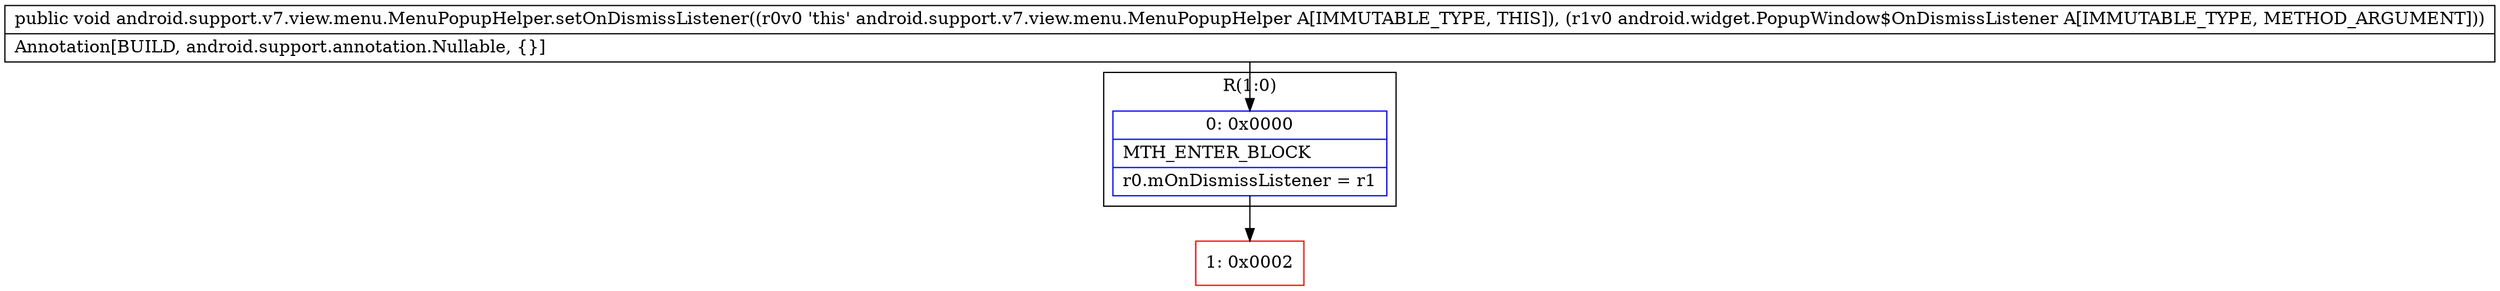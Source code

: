 digraph "CFG forandroid.support.v7.view.menu.MenuPopupHelper.setOnDismissListener(Landroid\/widget\/PopupWindow$OnDismissListener;)V" {
subgraph cluster_Region_777752271 {
label = "R(1:0)";
node [shape=record,color=blue];
Node_0 [shape=record,label="{0\:\ 0x0000|MTH_ENTER_BLOCK\l|r0.mOnDismissListener = r1\l}"];
}
Node_1 [shape=record,color=red,label="{1\:\ 0x0002}"];
MethodNode[shape=record,label="{public void android.support.v7.view.menu.MenuPopupHelper.setOnDismissListener((r0v0 'this' android.support.v7.view.menu.MenuPopupHelper A[IMMUTABLE_TYPE, THIS]), (r1v0 android.widget.PopupWindow$OnDismissListener A[IMMUTABLE_TYPE, METHOD_ARGUMENT]))  | Annotation[BUILD, android.support.annotation.Nullable, \{\}]\l}"];
MethodNode -> Node_0;
Node_0 -> Node_1;
}

